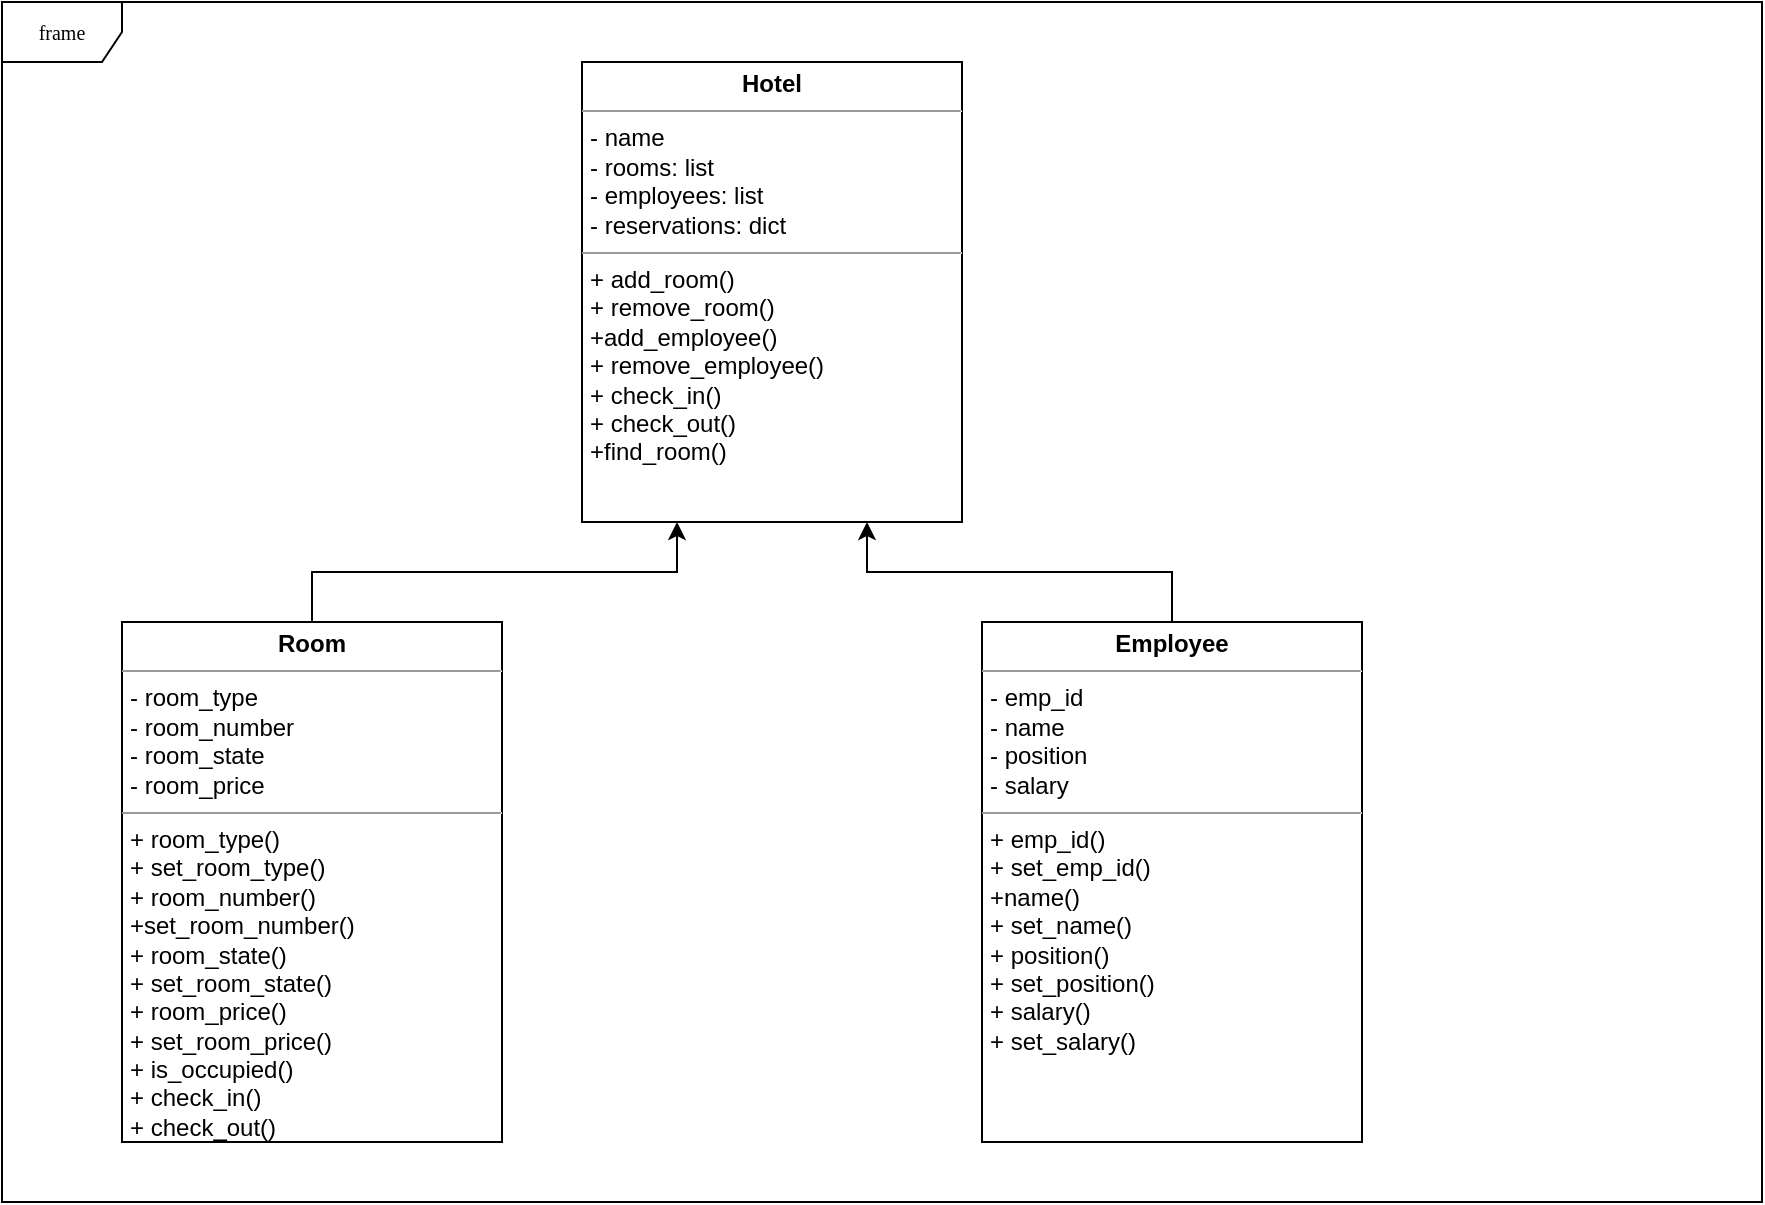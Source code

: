 <mxfile version="24.0.6" type="device">
  <diagram name="Page-1" id="c4acf3e9-155e-7222-9cf6-157b1a14988f">
    <mxGraphModel dx="880" dy="1544" grid="1" gridSize="10" guides="1" tooltips="1" connect="1" arrows="1" fold="1" page="1" pageScale="1" pageWidth="850" pageHeight="1100" background="none" math="0" shadow="0">
      <root>
        <mxCell id="0" />
        <mxCell id="1" parent="0" />
        <mxCell id="17acba5748e5396b-1" value="frame" style="shape=umlFrame;whiteSpace=wrap;html=1;rounded=0;shadow=0;comic=0;labelBackgroundColor=none;strokeWidth=1;fontFamily=Verdana;fontSize=10;align=center;" parent="1" vertex="1">
          <mxGeometry x="30" y="-40" width="880" height="600" as="geometry" />
        </mxCell>
        <mxCell id="5d2195bd80daf111-15" value="&lt;p style=&quot;margin:0px;margin-top:4px;text-align:center;&quot;&gt;&lt;b&gt;Employee&lt;/b&gt;&lt;/p&gt;&lt;hr size=&quot;1&quot;&gt;&lt;p style=&quot;margin:0px;margin-left:4px;&quot;&gt;- emp_id&lt;br&gt;- name&lt;/p&gt;&lt;p style=&quot;margin:0px;margin-left:4px;&quot;&gt;- position&lt;/p&gt;&lt;p style=&quot;margin:0px;margin-left:4px;&quot;&gt;- salary&lt;/p&gt;&lt;hr size=&quot;1&quot;&gt;&lt;p style=&quot;margin:0px;margin-left:4px;&quot;&gt;+ emp_id()&lt;/p&gt;&lt;p style=&quot;margin:0px;margin-left:4px;&quot;&gt;+ set_emp_id()&lt;/p&gt;&lt;p style=&quot;margin:0px;margin-left:4px;&quot;&gt;+name()&lt;/p&gt;&lt;p style=&quot;margin:0px;margin-left:4px;&quot;&gt;+ set_name()&lt;/p&gt;&lt;p style=&quot;margin:0px;margin-left:4px;&quot;&gt;+ position()&lt;/p&gt;&lt;p style=&quot;margin:0px;margin-left:4px;&quot;&gt;+ set_position()&lt;/p&gt;&lt;p style=&quot;margin:0px;margin-left:4px;&quot;&gt;+ salary()&lt;/p&gt;&lt;p style=&quot;margin:0px;margin-left:4px;&quot;&gt;+ set_salary()&lt;/p&gt;" style="verticalAlign=top;align=left;overflow=fill;fontSize=12;fontFamily=Helvetica;html=1;rounded=0;shadow=0;comic=0;labelBackgroundColor=none;strokeWidth=1" parent="1" vertex="1">
          <mxGeometry x="520" y="270" width="190" height="260" as="geometry" />
        </mxCell>
        <mxCell id="hru5D2vzHSLLFb0k-sDj-2" style="edgeStyle=orthogonalEdgeStyle;rounded=0;orthogonalLoop=1;jettySize=auto;html=1;exitX=0.5;exitY=0;exitDx=0;exitDy=0;entryX=0.75;entryY=1;entryDx=0;entryDy=0;" parent="1" source="5d2195bd80daf111-15" target="hru5D2vzHSLLFb0k-sDj-1" edge="1">
          <mxGeometry relative="1" as="geometry" />
        </mxCell>
        <mxCell id="hru5D2vzHSLLFb0k-sDj-1" value="&lt;p style=&quot;margin:0px;margin-top:4px;text-align:center;&quot;&gt;&lt;b&gt;Hotel&lt;/b&gt;&lt;/p&gt;&lt;hr size=&quot;1&quot;&gt;&lt;p style=&quot;margin:0px;margin-left:4px;&quot;&gt;- name&lt;br&gt;- rooms: list&lt;/p&gt;&lt;p style=&quot;margin:0px;margin-left:4px;&quot;&gt;- employees: list&lt;/p&gt;&lt;p style=&quot;margin:0px;margin-left:4px;&quot;&gt;- reservations: dict&lt;/p&gt;&lt;hr size=&quot;1&quot;&gt;&lt;p style=&quot;margin:0px;margin-left:4px;&quot;&gt;+ add_room()&lt;br&gt;+ remove_room()&lt;/p&gt;&lt;p style=&quot;margin:0px;margin-left:4px;&quot;&gt;+add_employee()&lt;/p&gt;&lt;p style=&quot;margin:0px;margin-left:4px;&quot;&gt;+ remove_employee()&lt;/p&gt;&lt;p style=&quot;margin:0px;margin-left:4px;&quot;&gt;+ check_in()&lt;/p&gt;&lt;p style=&quot;margin:0px;margin-left:4px;&quot;&gt;+ check_out()&lt;/p&gt;&lt;p style=&quot;margin:0px;margin-left:4px;&quot;&gt;+find_room()&lt;/p&gt;" style="verticalAlign=top;align=left;overflow=fill;fontSize=12;fontFamily=Helvetica;html=1;rounded=0;shadow=0;comic=0;labelBackgroundColor=none;strokeWidth=1" parent="1" vertex="1">
          <mxGeometry x="320" y="-10" width="190" height="230" as="geometry" />
        </mxCell>
        <mxCell id="hru5D2vzHSLLFb0k-sDj-3" value="&lt;p style=&quot;margin:0px;margin-top:4px;text-align:center;&quot;&gt;&lt;b&gt;Room&lt;/b&gt;&lt;/p&gt;&lt;hr size=&quot;1&quot;&gt;&lt;p style=&quot;margin:0px;margin-left:4px;&quot;&gt;- room_type&lt;br&gt;- room_number&lt;/p&gt;&lt;p style=&quot;margin:0px;margin-left:4px;&quot;&gt;- room_state&lt;/p&gt;&lt;p style=&quot;margin:0px;margin-left:4px;&quot;&gt;- room_price&lt;/p&gt;&lt;hr size=&quot;1&quot;&gt;&lt;p style=&quot;margin:0px;margin-left:4px;&quot;&gt;+ room_type()&lt;br&gt;+ set_room_type()&lt;/p&gt;&lt;p style=&quot;margin:0px;margin-left:4px;&quot;&gt;+ room_number()&lt;/p&gt;&lt;p style=&quot;margin:0px;margin-left:4px;&quot;&gt;+set_room_number()&lt;/p&gt;&lt;p style=&quot;margin:0px;margin-left:4px;&quot;&gt;+ room_state()&lt;/p&gt;&lt;p style=&quot;margin:0px;margin-left:4px;&quot;&gt;+ set_room_state()&lt;/p&gt;&lt;p style=&quot;margin:0px;margin-left:4px;&quot;&gt;+ room_price()&lt;/p&gt;&lt;p style=&quot;margin:0px;margin-left:4px;&quot;&gt;+ set_room_price()&lt;/p&gt;&lt;p style=&quot;margin:0px;margin-left:4px;&quot;&gt;+ is_occupied()&lt;/p&gt;&lt;p style=&quot;margin:0px;margin-left:4px;&quot;&gt;+ check_in()&lt;/p&gt;&lt;p style=&quot;margin:0px;margin-left:4px;&quot;&gt;+ check_out()&lt;/p&gt;" style="verticalAlign=top;align=left;overflow=fill;fontSize=12;fontFamily=Helvetica;html=1;rounded=0;shadow=0;comic=0;labelBackgroundColor=none;strokeWidth=1" parent="1" vertex="1">
          <mxGeometry x="90" y="270" width="190" height="260" as="geometry" />
        </mxCell>
        <mxCell id="hru5D2vzHSLLFb0k-sDj-4" style="edgeStyle=orthogonalEdgeStyle;rounded=0;orthogonalLoop=1;jettySize=auto;html=1;exitX=0.5;exitY=0;exitDx=0;exitDy=0;entryX=0.25;entryY=1;entryDx=0;entryDy=0;" parent="1" source="hru5D2vzHSLLFb0k-sDj-3" target="hru5D2vzHSLLFb0k-sDj-1" edge="1">
          <mxGeometry relative="1" as="geometry">
            <mxPoint x="645" y="380" as="sourcePoint" />
            <mxPoint x="435" y="240" as="targetPoint" />
          </mxGeometry>
        </mxCell>
      </root>
    </mxGraphModel>
  </diagram>
</mxfile>
